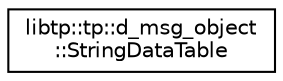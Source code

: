 digraph "Graphical Class Hierarchy"
{
 // LATEX_PDF_SIZE
  edge [fontname="Helvetica",fontsize="10",labelfontname="Helvetica",labelfontsize="10"];
  node [fontname="Helvetica",fontsize="10",shape=record];
  rankdir="LR";
  Node0 [label="libtp::tp::d_msg_object\l::StringDataTable",height=0.2,width=0.4,color="black", fillcolor="white", style="filled",URL="$d1/dc7/structlibtp_1_1tp_1_1d__msg__object_1_1StringDataTable.html",tooltip=" "];
}
